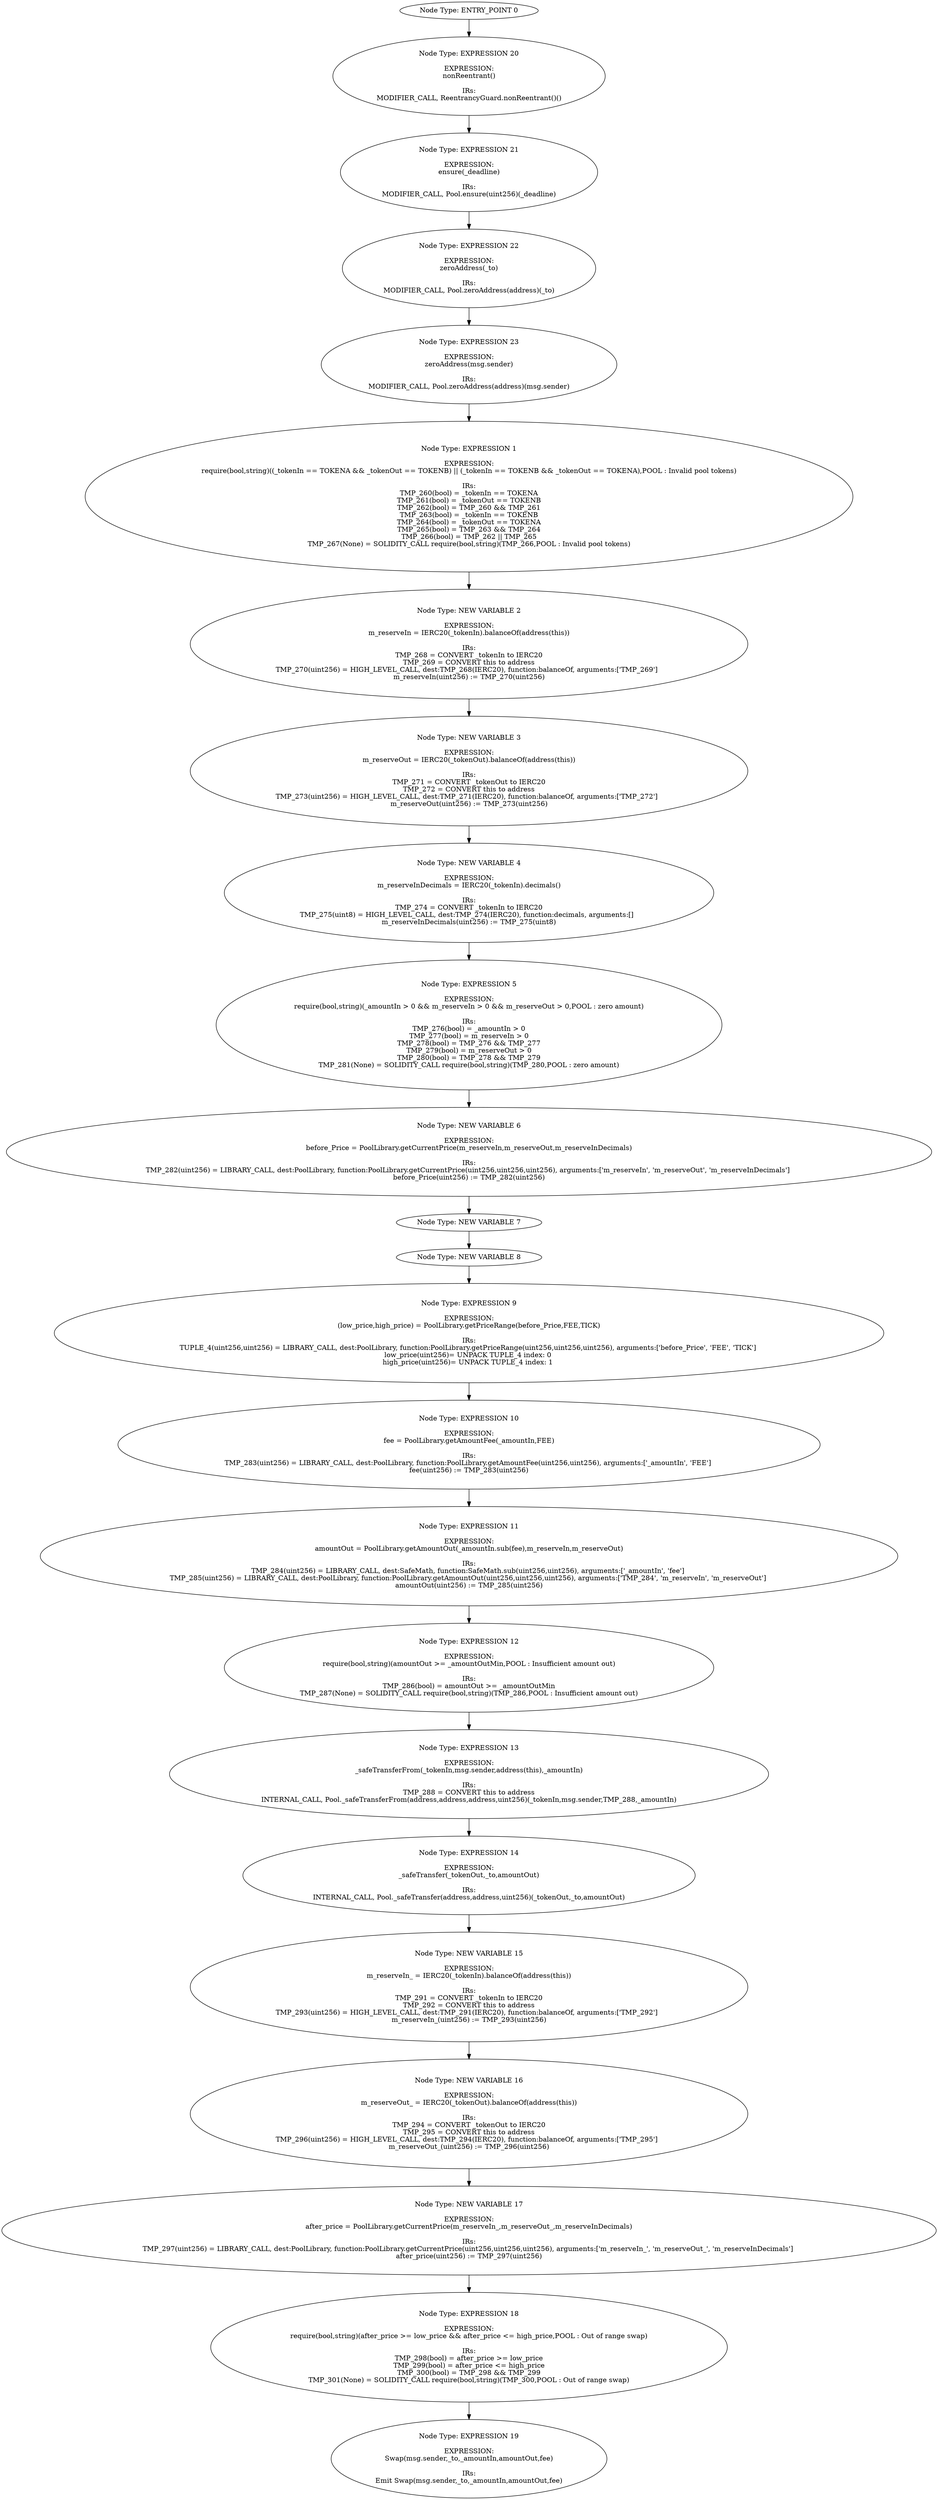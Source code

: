 digraph{
0[label="Node Type: ENTRY_POINT 0
"];
0->20;
1[label="Node Type: EXPRESSION 1

EXPRESSION:
require(bool,string)((_tokenIn == TOKENA && _tokenOut == TOKENB) || (_tokenIn == TOKENB && _tokenOut == TOKENA),POOL : Invalid pool tokens)

IRs:
TMP_260(bool) = _tokenIn == TOKENA
TMP_261(bool) = _tokenOut == TOKENB
TMP_262(bool) = TMP_260 && TMP_261
TMP_263(bool) = _tokenIn == TOKENB
TMP_264(bool) = _tokenOut == TOKENA
TMP_265(bool) = TMP_263 && TMP_264
TMP_266(bool) = TMP_262 || TMP_265
TMP_267(None) = SOLIDITY_CALL require(bool,string)(TMP_266,POOL : Invalid pool tokens)"];
1->2;
2[label="Node Type: NEW VARIABLE 2

EXPRESSION:
m_reserveIn = IERC20(_tokenIn).balanceOf(address(this))

IRs:
TMP_268 = CONVERT _tokenIn to IERC20
TMP_269 = CONVERT this to address
TMP_270(uint256) = HIGH_LEVEL_CALL, dest:TMP_268(IERC20), function:balanceOf, arguments:['TMP_269']  
m_reserveIn(uint256) := TMP_270(uint256)"];
2->3;
3[label="Node Type: NEW VARIABLE 3

EXPRESSION:
m_reserveOut = IERC20(_tokenOut).balanceOf(address(this))

IRs:
TMP_271 = CONVERT _tokenOut to IERC20
TMP_272 = CONVERT this to address
TMP_273(uint256) = HIGH_LEVEL_CALL, dest:TMP_271(IERC20), function:balanceOf, arguments:['TMP_272']  
m_reserveOut(uint256) := TMP_273(uint256)"];
3->4;
4[label="Node Type: NEW VARIABLE 4

EXPRESSION:
m_reserveInDecimals = IERC20(_tokenIn).decimals()

IRs:
TMP_274 = CONVERT _tokenIn to IERC20
TMP_275(uint8) = HIGH_LEVEL_CALL, dest:TMP_274(IERC20), function:decimals, arguments:[]  
m_reserveInDecimals(uint256) := TMP_275(uint8)"];
4->5;
5[label="Node Type: EXPRESSION 5

EXPRESSION:
require(bool,string)(_amountIn > 0 && m_reserveIn > 0 && m_reserveOut > 0,POOL : zero amount)

IRs:
TMP_276(bool) = _amountIn > 0
TMP_277(bool) = m_reserveIn > 0
TMP_278(bool) = TMP_276 && TMP_277
TMP_279(bool) = m_reserveOut > 0
TMP_280(bool) = TMP_278 && TMP_279
TMP_281(None) = SOLIDITY_CALL require(bool,string)(TMP_280,POOL : zero amount)"];
5->6;
6[label="Node Type: NEW VARIABLE 6

EXPRESSION:
before_Price = PoolLibrary.getCurrentPrice(m_reserveIn,m_reserveOut,m_reserveInDecimals)

IRs:
TMP_282(uint256) = LIBRARY_CALL, dest:PoolLibrary, function:PoolLibrary.getCurrentPrice(uint256,uint256,uint256), arguments:['m_reserveIn', 'm_reserveOut', 'm_reserveInDecimals'] 
before_Price(uint256) := TMP_282(uint256)"];
6->7;
7[label="Node Type: NEW VARIABLE 7
"];
7->8;
8[label="Node Type: NEW VARIABLE 8
"];
8->9;
9[label="Node Type: EXPRESSION 9

EXPRESSION:
(low_price,high_price) = PoolLibrary.getPriceRange(before_Price,FEE,TICK)

IRs:
TUPLE_4(uint256,uint256) = LIBRARY_CALL, dest:PoolLibrary, function:PoolLibrary.getPriceRange(uint256,uint256,uint256), arguments:['before_Price', 'FEE', 'TICK'] 
low_price(uint256)= UNPACK TUPLE_4 index: 0 
high_price(uint256)= UNPACK TUPLE_4 index: 1 "];
9->10;
10[label="Node Type: EXPRESSION 10

EXPRESSION:
fee = PoolLibrary.getAmountFee(_amountIn,FEE)

IRs:
TMP_283(uint256) = LIBRARY_CALL, dest:PoolLibrary, function:PoolLibrary.getAmountFee(uint256,uint256), arguments:['_amountIn', 'FEE'] 
fee(uint256) := TMP_283(uint256)"];
10->11;
11[label="Node Type: EXPRESSION 11

EXPRESSION:
amountOut = PoolLibrary.getAmountOut(_amountIn.sub(fee),m_reserveIn,m_reserveOut)

IRs:
TMP_284(uint256) = LIBRARY_CALL, dest:SafeMath, function:SafeMath.sub(uint256,uint256), arguments:['_amountIn', 'fee'] 
TMP_285(uint256) = LIBRARY_CALL, dest:PoolLibrary, function:PoolLibrary.getAmountOut(uint256,uint256,uint256), arguments:['TMP_284', 'm_reserveIn', 'm_reserveOut'] 
amountOut(uint256) := TMP_285(uint256)"];
11->12;
12[label="Node Type: EXPRESSION 12

EXPRESSION:
require(bool,string)(amountOut >= _amountOutMin,POOL : Insufficient amount out)

IRs:
TMP_286(bool) = amountOut >= _amountOutMin
TMP_287(None) = SOLIDITY_CALL require(bool,string)(TMP_286,POOL : Insufficient amount out)"];
12->13;
13[label="Node Type: EXPRESSION 13

EXPRESSION:
_safeTransferFrom(_tokenIn,msg.sender,address(this),_amountIn)

IRs:
TMP_288 = CONVERT this to address
INTERNAL_CALL, Pool._safeTransferFrom(address,address,address,uint256)(_tokenIn,msg.sender,TMP_288,_amountIn)"];
13->14;
14[label="Node Type: EXPRESSION 14

EXPRESSION:
_safeTransfer(_tokenOut,_to,amountOut)

IRs:
INTERNAL_CALL, Pool._safeTransfer(address,address,uint256)(_tokenOut,_to,amountOut)"];
14->15;
15[label="Node Type: NEW VARIABLE 15

EXPRESSION:
m_reserveIn_ = IERC20(_tokenIn).balanceOf(address(this))

IRs:
TMP_291 = CONVERT _tokenIn to IERC20
TMP_292 = CONVERT this to address
TMP_293(uint256) = HIGH_LEVEL_CALL, dest:TMP_291(IERC20), function:balanceOf, arguments:['TMP_292']  
m_reserveIn_(uint256) := TMP_293(uint256)"];
15->16;
16[label="Node Type: NEW VARIABLE 16

EXPRESSION:
m_reserveOut_ = IERC20(_tokenOut).balanceOf(address(this))

IRs:
TMP_294 = CONVERT _tokenOut to IERC20
TMP_295 = CONVERT this to address
TMP_296(uint256) = HIGH_LEVEL_CALL, dest:TMP_294(IERC20), function:balanceOf, arguments:['TMP_295']  
m_reserveOut_(uint256) := TMP_296(uint256)"];
16->17;
17[label="Node Type: NEW VARIABLE 17

EXPRESSION:
after_price = PoolLibrary.getCurrentPrice(m_reserveIn_,m_reserveOut_,m_reserveInDecimals)

IRs:
TMP_297(uint256) = LIBRARY_CALL, dest:PoolLibrary, function:PoolLibrary.getCurrentPrice(uint256,uint256,uint256), arguments:['m_reserveIn_', 'm_reserveOut_', 'm_reserveInDecimals'] 
after_price(uint256) := TMP_297(uint256)"];
17->18;
18[label="Node Type: EXPRESSION 18

EXPRESSION:
require(bool,string)(after_price >= low_price && after_price <= high_price,POOL : Out of range swap)

IRs:
TMP_298(bool) = after_price >= low_price
TMP_299(bool) = after_price <= high_price
TMP_300(bool) = TMP_298 && TMP_299
TMP_301(None) = SOLIDITY_CALL require(bool,string)(TMP_300,POOL : Out of range swap)"];
18->19;
19[label="Node Type: EXPRESSION 19

EXPRESSION:
Swap(msg.sender,_to,_amountIn,amountOut,fee)

IRs:
Emit Swap(msg.sender,_to,_amountIn,amountOut,fee)"];
20[label="Node Type: EXPRESSION 20

EXPRESSION:
nonReentrant()

IRs:
MODIFIER_CALL, ReentrancyGuard.nonReentrant()()"];
20->21;
21[label="Node Type: EXPRESSION 21

EXPRESSION:
ensure(_deadline)

IRs:
MODIFIER_CALL, Pool.ensure(uint256)(_deadline)"];
21->22;
22[label="Node Type: EXPRESSION 22

EXPRESSION:
zeroAddress(_to)

IRs:
MODIFIER_CALL, Pool.zeroAddress(address)(_to)"];
22->23;
23[label="Node Type: EXPRESSION 23

EXPRESSION:
zeroAddress(msg.sender)

IRs:
MODIFIER_CALL, Pool.zeroAddress(address)(msg.sender)"];
23->1;
}
